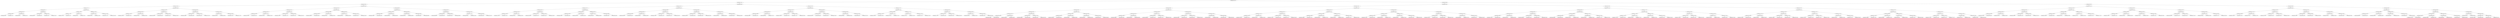 digraph G{
1778988825 [label="Node{data=[4827, 4827]}"]
1778988825 -> 1789654773
1789654773 [label="Node{data=[4311, 4311]}"]
1789654773 -> 855664785
855664785 [label="Node{data=[2798, 2798]}"]
855664785 -> 319178489
319178489 [label="Node{data=[1496, 1496]}"]
319178489 -> 806623871
806623871 [label="Node{data=[775, 775]}"]
806623871 -> 96296662
96296662 [label="Node{data=[352, 352]}"]
96296662 -> 894036496
894036496 [label="Node{data=[348, 348]}"]
894036496 -> 349787086
349787086 [label="Node{data=[346, 346]}"]
349787086 -> 76440776
76440776 [label="Node{data=[345, 345]}"]
349787086 -> 1806352737
1806352737 [label="Node{data=[347, 347]}"]
894036496 -> 298434414
298434414 [label="Node{data=[350, 350]}"]
298434414 -> 1339087290
1339087290 [label="Node{data=[349, 349]}"]
298434414 -> 940530860
940530860 [label="Node{data=[351, 351]}"]
96296662 -> 93532933
93532933 [label="Node{data=[356, 356]}"]
93532933 -> 1509805590
1509805590 [label="Node{data=[354, 354]}"]
1509805590 -> 271176090
271176090 [label="Node{data=[353, 353]}"]
1509805590 -> 1384191247
1384191247 [label="Node{data=[355, 355]}"]
93532933 -> 1310072641
1310072641 [label="Node{data=[651, 651]}"]
1310072641 -> 2032985579
2032985579 [label="Node{data=[448, 448]}"]
1310072641 -> 660037205
660037205 [label="Node{data=[764, 764]}"]
806623871 -> 2107907805
2107907805 [label="Node{data=[783, 783]}"]
2107907805 -> 62323263
62323263 [label="Node{data=[779, 779]}"]
62323263 -> 489374751
489374751 [label="Node{data=[777, 777]}"]
489374751 -> 1246233
1246233 [label="Node{data=[776, 776]}"]
489374751 -> 1570545712
1570545712 [label="Node{data=[778, 778]}"]
62323263 -> 1766842046
1766842046 [label="Node{data=[781, 781]}"]
1766842046 -> 780362804
780362804 [label="Node{data=[780, 780]}"]
1766842046 -> 908627505
908627505 [label="Node{data=[782, 782]}"]
2107907805 -> 244135396
244135396 [label="Node{data=[1140, 1140]}"]
244135396 -> 421568677
421568677 [label="Node{data=[1040, 1040]}"]
421568677 -> 741852529
741852529 [label="Node{data=[799, 799]}"]
421568677 -> 1578930112
1578930112 [label="Node{data=[1135, 1135]}"]
244135396 -> 962175986
962175986 [label="Node{data=[1440, 1440]}"]
962175986 -> 627055092
627055092 [label="Node{data=[1437, 1437]}"]
962175986 -> 929979492
929979492 [label="Node{data=[1455, 1455]}"]
319178489 -> 221685702
221685702 [label="Node{data=[2055, 2055]}"]
221685702 -> 2030355361
2030355361 [label="Node{data=[2047, 2047]}"]
2030355361 -> 1544473292
1544473292 [label="Node{data=[2043, 2043]}"]
1544473292 -> 424030293
424030293 [label="Node{data=[2041, 2041]}"]
424030293 -> 561429548
561429548 [label="Node{data=[1502, 1502]}"]
424030293 -> 2125494888
2125494888 [label="Node{data=[2042, 2042]}"]
1544473292 -> 1422034904
1422034904 [label="Node{data=[2045, 2045]}"]
1422034904 -> 2091831693
2091831693 [label="Node{data=[2044, 2044]}"]
1422034904 -> 1747813864
1747813864 [label="Node{data=[2046, 2046]}"]
2030355361 -> 364102079
364102079 [label="Node{data=[2051, 2051]}"]
364102079 -> 1427077270
1427077270 [label="Node{data=[2049, 2049]}"]
1427077270 -> 1604839683
1604839683 [label="Node{data=[2048, 2048]}"]
1427077270 -> 1528903130
1528903130 [label="Node{data=[2050, 2050]}"]
364102079 -> 1343535416
1343535416 [label="Node{data=[2053, 2053]}"]
1343535416 -> 2129764452
2129764452 [label="Node{data=[2052, 2052]}"]
1343535416 -> 520003912
520003912 [label="Node{data=[2054, 2054]}"]
221685702 -> 1277413544
1277413544 [label="Node{data=[2088, 2088]}"]
1277413544 -> 965436781
965436781 [label="Node{data=[2059, 2059]}"]
965436781 -> 1242173624
1242173624 [label="Node{data=[2057, 2057]}"]
1242173624 -> 555027536
555027536 [label="Node{data=[2056, 2056]}"]
1242173624 -> 1931605586
1931605586 [label="Node{data=[2058, 2058]}"]
965436781 -> 300107094
300107094 [label="Node{data=[2061, 2061]}"]
300107094 -> 192284674
192284674 [label="Node{data=[2060, 2060]}"]
300107094 -> 34136752
34136752 [label="Node{data=[2074, 2074]}"]
1277413544 -> 2120681413
2120681413 [label="Node{data=[2373, 2373]}"]
2120681413 -> 1965372586
1965372586 [label="Node{data=[2348, 2348]}"]
1965372586 -> 1311245332
1311245332 [label="Node{data=[2330, 2330]}"]
1965372586 -> 200303107
200303107 [label="Node{data=[2358, 2358]}"]
2120681413 -> 1307514263
1307514263 [label="Node{data=[2796, 2796]}"]
1307514263 -> 297007332
297007332 [label="Node{data=[2379, 2379]}"]
1307514263 -> 523585122
523585122 [label="Node{data=[2797, 2797]}"]
855664785 -> 392028157
392028157 [label="Node{data=[3453, 3453]}"]
392028157 -> 573252396
573252396 [label="Node{data=[2982, 2982]}"]
573252396 -> 743545685
743545685 [label="Node{data=[2974, 2974]}"]
743545685 -> 434298603
434298603 [label="Node{data=[2870, 2870]}"]
434298603 -> 1614366749
1614366749 [label="Node{data=[2800, 2800]}"]
1614366749 -> 468727157
468727157 [label="Node{data=[2799, 2799]}"]
1614366749 -> 995860077
995860077 [label="Node{data=[2837, 2837]}"]
434298603 -> 876681835
876681835 [label="Node{data=[2972, 2972]}"]
876681835 -> 512939358
512939358 [label="Node{data=[2919, 2919]}"]
876681835 -> 80941156
80941156 [label="Node{data=[2973, 2973]}"]
743545685 -> 1662799461
1662799461 [label="Node{data=[2978, 2978]}"]
1662799461 -> 1597149743
1597149743 [label="Node{data=[2976, 2976]}"]
1597149743 -> 1468175538
1468175538 [label="Node{data=[2975, 2975]}"]
1597149743 -> 1263468054
1263468054 [label="Node{data=[2977, 2977]}"]
1662799461 -> 1252060796
1252060796 [label="Node{data=[2980, 2980]}"]
1252060796 -> 21540589
21540589 [label="Node{data=[2979, 2979]}"]
1252060796 -> 1110216050
1110216050 [label="Node{data=[2981, 2981]}"]
573252396 -> 2116973935
2116973935 [label="Node{data=[3445, 3445]}"]
2116973935 -> 867219416
867219416 [label="Node{data=[2986, 2986]}"]
867219416 -> 2009815173
2009815173 [label="Node{data=[2984, 2984]}"]
2009815173 -> 1370102803
1370102803 [label="Node{data=[2983, 2983]}"]
2009815173 -> 1554157124
1554157124 [label="Node{data=[2985, 2985]}"]
867219416 -> 1788542079
1788542079 [label="Node{data=[3443, 3443]}"]
1788542079 -> 1194888921
1194888921 [label="Node{data=[3332, 3332]}"]
1788542079 -> 1190353065
1190353065 [label="Node{data=[3444, 3444]}"]
2116973935 -> 241905309
241905309 [label="Node{data=[3449, 3449]}"]
241905309 -> 867127851
867127851 [label="Node{data=[3447, 3447]}"]
867127851 -> 820137153
820137153 [label="Node{data=[3446, 3446]}"]
867127851 -> 1812495460
1812495460 [label="Node{data=[3448, 3448]}"]
241905309 -> 994093246
994093246 [label="Node{data=[3451, 3451]}"]
994093246 -> 1924635639
1924635639 [label="Node{data=[3450, 3450]}"]
994093246 -> 1351697700
1351697700 [label="Node{data=[3452, 3452]}"]
392028157 -> 2136340494
2136340494 [label="Node{data=[3989, 3989]}"]
2136340494 -> 1097771522
1097771522 [label="Node{data=[3981, 3981]}"]
1097771522 -> 256436731
256436731 [label="Node{data=[3731, 3731]}"]
256436731 -> 1428829523
1428829523 [label="Node{data=[3455, 3455]}"]
1428829523 -> 91173488
91173488 [label="Node{data=[3454, 3454]}"]
1428829523 -> 828749413
828749413 [label="Node{data=[3456, 3456]}"]
256436731 -> 2032830083
2032830083 [label="Node{data=[3979, 3979]}"]
2032830083 -> 2100208728
2100208728 [label="Node{data=[3852, 3852]}"]
2032830083 -> 28243263
28243263 [label="Node{data=[3980, 3980]}"]
1097771522 -> 493137393
493137393 [label="Node{data=[3985, 3985]}"]
493137393 -> 811023936
811023936 [label="Node{data=[3983, 3983]}"]
811023936 -> 953368694
953368694 [label="Node{data=[3982, 3982]}"]
811023936 -> 1310870878
1310870878 [label="Node{data=[3984, 3984]}"]
493137393 -> 1989245518
1989245518 [label="Node{data=[3987, 3987]}"]
1989245518 -> 2134765538
2134765538 [label="Node{data=[3986, 3986]}"]
1989245518 -> 1565507715
1565507715 [label="Node{data=[3988, 3988]}"]
2136340494 -> 31141577
31141577 [label="Node{data=[3997, 3997]}"]
31141577 -> 2087020470
2087020470 [label="Node{data=[3993, 3993]}"]
2087020470 -> 1823982887
1823982887 [label="Node{data=[3991, 3991]}"]
1823982887 -> 1331649514
1331649514 [label="Node{data=[3990, 3990]}"]
1823982887 -> 388663726
388663726 [label="Node{data=[3992, 3992]}"]
2087020470 -> 1084556330
1084556330 [label="Node{data=[3995, 3995]}"]
1084556330 -> 317292516
317292516 [label="Node{data=[3994, 3994]}"]
1084556330 -> 660403800
660403800 [label="Node{data=[3996, 3996]}"]
31141577 -> 1685613796
1685613796 [label="Node{data=[4307, 4307]}"]
1685613796 -> 202682389
202682389 [label="Node{data=[4121, 4121]}"]
202682389 -> 1432086572
1432086572 [label="Node{data=[4055, 4055]}"]
202682389 -> 360000233
360000233 [label="Node{data=[4153, 4153]}"]
1685613796 -> 852327407
852327407 [label="Node{data=[4309, 4309]}"]
852327407 -> 460382651
460382651 [label="Node{data=[4308, 4308]}"]
852327407 -> 291528817
291528817 [label="Node{data=[4310, 4310]}"]
1789654773 -> 771633878
771633878 [label="Node{data=[4664, 4664]}"]
771633878 -> 1949640325
1949640325 [label="Node{data=[4601, 4601]}"]
1949640325 -> 1750367361
1750367361 [label="Node{data=[4327, 4327]}"]
1750367361 -> 2057693714
2057693714 [label="Node{data=[4319, 4319]}"]
2057693714 -> 638652178
638652178 [label="Node{data=[4315, 4315]}"]
638652178 -> 2068649051
2068649051 [label="Node{data=[4313, 4313]}"]
2068649051 -> 817287111
817287111 [label="Node{data=[4312, 4312]}"]
2068649051 -> 1695962809
1695962809 [label="Node{data=[4314, 4314]}"]
638652178 -> 1263647894
1263647894 [label="Node{data=[4317, 4317]}"]
1263647894 -> 1479378539
1479378539 [label="Node{data=[4316, 4316]}"]
1263647894 -> 1591980638
1591980638 [label="Node{data=[4318, 4318]}"]
2057693714 -> 152536229
152536229 [label="Node{data=[4323, 4323]}"]
152536229 -> 1340357661
1340357661 [label="Node{data=[4321, 4321]}"]
1340357661 -> 2077160788
2077160788 [label="Node{data=[4320, 4320]}"]
1340357661 -> 956090673
956090673 [label="Node{data=[4322, 4322]}"]
152536229 -> 226185255
226185255 [label="Node{data=[4325, 4325]}"]
226185255 -> 1662095681
1662095681 [label="Node{data=[4324, 4324]}"]
226185255 -> 1870248994
1870248994 [label="Node{data=[4326, 4326]}"]
1750367361 -> 823285181
823285181 [label="Node{data=[4335, 4335]}"]
823285181 -> 1723843024
1723843024 [label="Node{data=[4331, 4331]}"]
1723843024 -> 155963359
155963359 [label="Node{data=[4329, 4329]}"]
155963359 -> 737278584
737278584 [label="Node{data=[4328, 4328]}"]
155963359 -> 149814534
149814534 [label="Node{data=[4330, 4330]}"]
1723843024 -> 281287818
281287818 [label="Node{data=[4333, 4333]}"]
281287818 -> 1202068602
1202068602 [label="Node{data=[4332, 4332]}"]
281287818 -> 1663044812
1663044812 [label="Node{data=[4334, 4334]}"]
823285181 -> 79878243
79878243 [label="Node{data=[4597, 4597]}"]
79878243 -> 886223933
886223933 [label="Node{data=[4572, 4572]}"]
886223933 -> 1138768657
1138768657 [label="Node{data=[4336, 4336]}"]
886223933 -> 541399501
541399501 [label="Node{data=[4596, 4596]}"]
79878243 -> 844549222
844549222 [label="Node{data=[4599, 4599]}"]
844549222 -> 327480653
327480653 [label="Node{data=[4598, 4598]}"]
844549222 -> 1375632543
1375632543 [label="Node{data=[4600, 4600]}"]
1949640325 -> 1509788700
1509788700 [label="Node{data=[4645, 4645]}"]
1509788700 -> 1573674681
1573674681 [label="Node{data=[4609, 4609]}"]
1573674681 -> 1775695568
1775695568 [label="Node{data=[4605, 4605]}"]
1775695568 -> 1265530353
1265530353 [label="Node{data=[4603, 4603]}"]
1265530353 -> 2126941676
2126941676 [label="Node{data=[4602, 4602]}"]
1265530353 -> 1094724891
1094724891 [label="Node{data=[4604, 4604]}"]
1775695568 -> 528360341
528360341 [label="Node{data=[4607, 4607]}"]
528360341 -> 663161974
663161974 [label="Node{data=[4606, 4606]}"]
528360341 -> 1835293831
1835293831 [label="Node{data=[4608, 4608]}"]
1573674681 -> 764189893
764189893 [label="Node{data=[4613, 4613]}"]
764189893 -> 1132490858
1132490858 [label="Node{data=[4611, 4611]}"]
1132490858 -> 1559961808
1559961808 [label="Node{data=[4610, 4610]}"]
1132490858 -> 330620844
330620844 [label="Node{data=[4612, 4612]}"]
764189893 -> 1519846315
1519846315 [label="Node{data=[4643, 4643]}"]
1519846315 -> 450112435
450112435 [label="Node{data=[4614, 4614]}"]
1519846315 -> 523007385
523007385 [label="Node{data=[4644, 4644]}"]
1509788700 -> 718307439
718307439 [label="Node{data=[4653, 4653]}"]
718307439 -> 1220035781
1220035781 [label="Node{data=[4649, 4649]}"]
1220035781 -> 1938454482
1938454482 [label="Node{data=[4647, 4647]}"]
1938454482 -> 259413127
259413127 [label="Node{data=[4646, 4646]}"]
1938454482 -> 562786046
562786046 [label="Node{data=[4648, 4648]}"]
1220035781 -> 731875430
731875430 [label="Node{data=[4651, 4651]}"]
731875430 -> 185294368
185294368 [label="Node{data=[4650, 4650]}"]
731875430 -> 920973738
920973738 [label="Node{data=[4652, 4652]}"]
718307439 -> 1289913622
1289913622 [label="Node{data=[4657, 4657]}"]
1289913622 -> 468314196
468314196 [label="Node{data=[4655, 4655]}"]
468314196 -> 1254252375
1254252375 [label="Node{data=[4654, 4654]}"]
468314196 -> 1530568196
1530568196 [label="Node{data=[4656, 4656]}"]
1289913622 -> 61372992
61372992 [label="Node{data=[4659, 4659]}"]
61372992 -> 1473743145
1473743145 [label="Node{data=[4658, 4658]}"]
61372992 -> 263674979
263674979 [label="Node{data=[4663, 4663]}"]
771633878 -> 7481647
7481647 [label="Node{data=[4705, 4705]}"]
7481647 -> 1086859547
1086859547 [label="Node{data=[4680, 4680]}"]
1086859547 -> 733834986
733834986 [label="Node{data=[4672, 4672]}"]
733834986 -> 509377466
509377466 [label="Node{data=[4668, 4668]}"]
509377466 -> 267780623
267780623 [label="Node{data=[4666, 4666]}"]
267780623 -> 251097627
251097627 [label="Node{data=[4665, 4665]}"]
267780623 -> 1325242129
1325242129 [label="Node{data=[4667, 4667]}"]
509377466 -> 855749855
855749855 [label="Node{data=[4670, 4670]}"]
855749855 -> 207105738
207105738 [label="Node{data=[4669, 4669]}"]
855749855 -> 957018864
957018864 [label="Node{data=[4671, 4671]}"]
733834986 -> 468565983
468565983 [label="Node{data=[4676, 4676]}"]
468565983 -> 628381489
628381489 [label="Node{data=[4674, 4674]}"]
628381489 -> 1746338603
1746338603 [label="Node{data=[4673, 4673]}"]
628381489 -> 107274667
107274667 [label="Node{data=[4675, 4675]}"]
468565983 -> 1879156223
1879156223 [label="Node{data=[4678, 4678]}"]
1879156223 -> 2001447185
2001447185 [label="Node{data=[4677, 4677]}"]
1879156223 -> 664138376
664138376 [label="Node{data=[4679, 4679]}"]
1086859547 -> 106772072
106772072 [label="Node{data=[4688, 4688]}"]
106772072 -> 2072921345
2072921345 [label="Node{data=[4684, 4684]}"]
2072921345 -> 1369929792
1369929792 [label="Node{data=[4682, 4682]}"]
1369929792 -> 1504629070
1504629070 [label="Node{data=[4681, 4681]}"]
1369929792 -> 917459557
917459557 [label="Node{data=[4683, 4683]}"]
2072921345 -> 1065402364
1065402364 [label="Node{data=[4686, 4686]}"]
1065402364 -> 1427092788
1427092788 [label="Node{data=[4685, 4685]}"]
1065402364 -> 2055486074
2055486074 [label="Node{data=[4687, 4687]}"]
106772072 -> 921985845
921985845 [label="Node{data=[4692, 4692]}"]
921985845 -> 204559688
204559688 [label="Node{data=[4690, 4690]}"]
204559688 -> 616556527
616556527 [label="Node{data=[4689, 4689]}"]
204559688 -> 2134073064
2134073064 [label="Node{data=[4691, 4691]}"]
921985845 -> 1791715312
1791715312 [label="Node{data=[4703, 4703]}"]
1791715312 -> 1826026740
1826026740 [label="Node{data=[4693, 4693]}"]
1791715312 -> 932046366
932046366 [label="Node{data=[4704, 4704]}"]
7481647 -> 1378626073
1378626073 [label="Node{data=[4721, 4721]}"]
1378626073 -> 1667834699
1667834699 [label="Node{data=[4713, 4713]}"]
1667834699 -> 952306310
952306310 [label="Node{data=[4709, 4709]}"]
952306310 -> 1621538454
1621538454 [label="Node{data=[4707, 4707]}"]
1621538454 -> 1399399545
1399399545 [label="Node{data=[4706, 4706]}"]
1621538454 -> 2033202724
2033202724 [label="Node{data=[4708, 4708]}"]
952306310 -> 1493664958
1493664958 [label="Node{data=[4711, 4711]}"]
1493664958 -> 205560590
205560590 [label="Node{data=[4710, 4710]}"]
1493664958 -> 378551315
378551315 [label="Node{data=[4712, 4712]}"]
1667834699 -> 1852422643
1852422643 [label="Node{data=[4717, 4717]}"]
1852422643 -> 187626228
187626228 [label="Node{data=[4715, 4715]}"]
187626228 -> 62820468
62820468 [label="Node{data=[4714, 4714]}"]
187626228 -> 349787316
349787316 [label="Node{data=[4716, 4716]}"]
1852422643 -> 937214461
937214461 [label="Node{data=[4719, 4719]}"]
937214461 -> 1268329632
1268329632 [label="Node{data=[4718, 4718]}"]
937214461 -> 1020475543
1020475543 [label="Node{data=[4720, 4720]}"]
1378626073 -> 1660004173
1660004173 [label="Node{data=[4819, 4819]}"]
1660004173 -> 871580103
871580103 [label="Node{data=[4778, 4778]}"]
871580103 -> 822974261
822974261 [label="Node{data=[4723, 4723]}"]
822974261 -> 339674627
339674627 [label="Node{data=[4722, 4722]}"]
822974261 -> 2073755654
2073755654 [label="Node{data=[4756, 4756]}"]
871580103 -> 1389333451
1389333451 [label="Node{data=[4817, 4817]}"]
1389333451 -> 254155416
254155416 [label="Node{data=[4790, 4790]}"]
1389333451 -> 1673861729
1673861729 [label="Node{data=[4818, 4818]}"]
1660004173 -> 1090370863
1090370863 [label="Node{data=[4823, 4823]}"]
1090370863 -> 1858266920
1858266920 [label="Node{data=[4821, 4821]}"]
1858266920 -> 1368375986
1368375986 [label="Node{data=[4820, 4820]}"]
1858266920 -> 450026736
450026736 [label="Node{data=[4822, 4822]}"]
1090370863 -> 938155584
938155584 [label="Node{data=[4825, 4825]}"]
938155584 -> 1315525682
1315525682 [label="Node{data=[4824, 4824]}"]
938155584 -> 1633453343
1633453343 [label="Node{data=[4826, 4826]}"]
1778988825 -> 1835393176
1835393176 [label="Node{data=[7886, 7886]}"]
1835393176 -> 43248234
43248234 [label="Node{data=[5916, 5916]}"]
43248234 -> 115341006
115341006 [label="Node{data=[4991, 4991]}"]
115341006 -> 53411703
53411703 [label="Node{data=[4859, 4859]}"]
53411703 -> 1091415722
1091415722 [label="Node{data=[4843, 4843]}"]
1091415722 -> 1557187675
1557187675 [label="Node{data=[4835, 4835]}"]
1557187675 -> 624965769
624965769 [label="Node{data=[4831, 4831]}"]
624965769 -> 1365356049
1365356049 [label="Node{data=[4829, 4829]}"]
1365356049 -> 2109026921
2109026921 [label="Node{data=[4828, 4828]}"]
1365356049 -> 660446096
660446096 [label="Node{data=[4830, 4830]}"]
624965769 -> 66939778
66939778 [label="Node{data=[4833, 4833]}"]
66939778 -> 1597005002
1597005002 [label="Node{data=[4832, 4832]}"]
66939778 -> 197270335
197270335 [label="Node{data=[4834, 4834]}"]
1557187675 -> 1082687692
1082687692 [label="Node{data=[4839, 4839]}"]
1082687692 -> 683754020
683754020 [label="Node{data=[4837, 4837]}"]
683754020 -> 1967824378
1967824378 [label="Node{data=[4836, 4836]}"]
683754020 -> 1850370959
1850370959 [label="Node{data=[4838, 4838]}"]
1082687692 -> 1782581354
1782581354 [label="Node{data=[4841, 4841]}"]
1782581354 -> 1219667812
1219667812 [label="Node{data=[4840, 4840]}"]
1782581354 -> 1765168837
1765168837 [label="Node{data=[4842, 4842]}"]
1091415722 -> 1411206783
1411206783 [label="Node{data=[4851, 4851]}"]
1411206783 -> 1056182222
1056182222 [label="Node{data=[4847, 4847]}"]
1056182222 -> 1663043315
1663043315 [label="Node{data=[4845, 4845]}"]
1663043315 -> 956036140
956036140 [label="Node{data=[4844, 4844]}"]
1663043315 -> 111881210
111881210 [label="Node{data=[4846, 4846]}"]
1056182222 -> 415227550
415227550 [label="Node{data=[4849, 4849]}"]
415227550 -> 2076919012
2076919012 [label="Node{data=[4848, 4848]}"]
415227550 -> 477533477
477533477 [label="Node{data=[4850, 4850]}"]
1411206783 -> 1138596266
1138596266 [label="Node{data=[4855, 4855]}"]
1138596266 -> 636548193
636548193 [label="Node{data=[4853, 4853]}"]
636548193 -> 79525983
79525983 [label="Node{data=[4852, 4852]}"]
636548193 -> 751438416
751438416 [label="Node{data=[4854, 4854]}"]
1138596266 -> 58054314
58054314 [label="Node{data=[4857, 4857]}"]
58054314 -> 562325849
562325849 [label="Node{data=[4856, 4856]}"]
58054314 -> 1318359734
1318359734 [label="Node{data=[4858, 4858]}"]
53411703 -> 846236094
846236094 [label="Node{data=[4925, 4925]}"]
846236094 -> 530434524
530434524 [label="Node{data=[4867, 4867]}"]
530434524 -> 491890135
491890135 [label="Node{data=[4863, 4863]}"]
491890135 -> 2008712681
2008712681 [label="Node{data=[4861, 4861]}"]
2008712681 -> 1093787609
1093787609 [label="Node{data=[4860, 4860]}"]
2008712681 -> 806563082
806563082 [label="Node{data=[4862, 4862]}"]
491890135 -> 553408962
553408962 [label="Node{data=[4865, 4865]}"]
553408962 -> 55182841
55182841 [label="Node{data=[4864, 4864]}"]
553408962 -> 1279974750
1279974750 [label="Node{data=[4866, 4866]}"]
530434524 -> 1696121504
1696121504 [label="Node{data=[4871, 4871]}"]
1696121504 -> 669558152
669558152 [label="Node{data=[4869, 4869]}"]
669558152 -> 1960708417
1960708417 [label="Node{data=[4868, 4868]}"]
669558152 -> 1860471465
1860471465 [label="Node{data=[4870, 4870]}"]
1696121504 -> 1305106455
1305106455 [label="Node{data=[4873, 4873]}"]
1305106455 -> 795631811
795631811 [label="Node{data=[4872, 4872]}"]
1305106455 -> 729604206
729604206 [label="Node{data=[4924, 4924]}"]
846236094 -> 1627887210
1627887210 [label="Node{data=[4983, 4983]}"]
1627887210 -> 2123522237
2123522237 [label="Node{data=[4979, 4979]}"]
2123522237 -> 842300884
842300884 [label="Node{data=[4941, 4941]}"]
842300884 -> 2122810476
2122810476 [label="Node{data=[4926, 4926]}"]
842300884 -> 602863888
602863888 [label="Node{data=[4978, 4978]}"]
2123522237 -> 1318384216
1318384216 [label="Node{data=[4981, 4981]}"]
1318384216 -> 1600126083
1600126083 [label="Node{data=[4980, 4980]}"]
1318384216 -> 498710496
498710496 [label="Node{data=[4982, 4982]}"]
1627887210 -> 1229712190
1229712190 [label="Node{data=[4987, 4987]}"]
1229712190 -> 547669629
547669629 [label="Node{data=[4985, 4985]}"]
547669629 -> 12557582
12557582 [label="Node{data=[4984, 4984]}"]
547669629 -> 1349073998
1349073998 [label="Node{data=[4986, 4986]}"]
1229712190 -> 1189953382
1189953382 [label="Node{data=[4989, 4989]}"]
1189953382 -> 1081908968
1081908968 [label="Node{data=[4988, 4988]}"]
1189953382 -> 1012349956
1012349956 [label="Node{data=[4990, 4990]}"]
115341006 -> 633728140
633728140 [label="Node{data=[5150, 5150]}"]
633728140 -> 175956317
175956317 [label="Node{data=[5134, 5134]}"]
175956317 -> 785626404
785626404 [label="Node{data=[5126, 5126]}"]
785626404 -> 727784422
727784422 [label="Node{data=[5122, 5122]}"]
727784422 -> 558510986
558510986 [label="Node{data=[5120, 5120]}"]
558510986 -> 1288788215
1288788215 [label="Node{data=[5119, 5119]}"]
558510986 -> 2132328156
2132328156 [label="Node{data=[5121, 5121]}"]
727784422 -> 1552233714
1552233714 [label="Node{data=[5124, 5124]}"]
1552233714 -> 748919435
748919435 [label="Node{data=[5123, 5123]}"]
1552233714 -> 1785948424
1785948424 [label="Node{data=[5125, 5125]}"]
785626404 -> 1353172164
1353172164 [label="Node{data=[5130, 5130]}"]
1353172164 -> 628119686
628119686 [label="Node{data=[5128, 5128]}"]
628119686 -> 355985761
355985761 [label="Node{data=[5127, 5127]}"]
628119686 -> 1685977574
1685977574 [label="Node{data=[5129, 5129]}"]
1353172164 -> 168988745
168988745 [label="Node{data=[5132, 5132]}"]
168988745 -> 755064293
755064293 [label="Node{data=[5131, 5131]}"]
168988745 -> 131581381
131581381 [label="Node{data=[5133, 5133]}"]
175956317 -> 216968720
216968720 [label="Node{data=[5142, 5142]}"]
216968720 -> 308340508
308340508 [label="Node{data=[5138, 5138]}"]
308340508 -> 900300480
900300480 [label="Node{data=[5136, 5136]}"]
900300480 -> 208235613
208235613 [label="Node{data=[5135, 5135]}"]
900300480 -> 1972297198
1972297198 [label="Node{data=[5137, 5137]}"]
308340508 -> 1623428164
1623428164 [label="Node{data=[5140, 5140]}"]
1623428164 -> 518169058
518169058 [label="Node{data=[5139, 5139]}"]
1623428164 -> 1504587239
1504587239 [label="Node{data=[5141, 5141]}"]
216968720 -> 1523378833
1523378833 [label="Node{data=[5146, 5146]}"]
1523378833 -> 638708768
638708768 [label="Node{data=[5144, 5144]}"]
638708768 -> 771208369
771208369 [label="Node{data=[5143, 5143]}"]
638708768 -> 85878269
85878269 [label="Node{data=[5145, 5145]}"]
1523378833 -> 951820205
951820205 [label="Node{data=[5148, 5148]}"]
951820205 -> 291636342
291636342 [label="Node{data=[5147, 5147]}"]
951820205 -> 27293911
27293911 [label="Node{data=[5149, 5149]}"]
633728140 -> 2003289235
2003289235 [label="Node{data=[5166, 5166]}"]
2003289235 -> 331705125
331705125 [label="Node{data=[5158, 5158]}"]
331705125 -> 302357663
302357663 [label="Node{data=[5154, 5154]}"]
302357663 -> 274802888
274802888 [label="Node{data=[5152, 5152]}"]
274802888 -> 1508582667
1508582667 [label="Node{data=[5151, 5151]}"]
274802888 -> 1632629072
1632629072 [label="Node{data=[5153, 5153]}"]
302357663 -> 1594914946
1594914946 [label="Node{data=[5156, 5156]}"]
1594914946 -> 1185819840
1185819840 [label="Node{data=[5155, 5155]}"]
1594914946 -> 1181588067
1181588067 [label="Node{data=[5157, 5157]}"]
331705125 -> 1488332431
1488332431 [label="Node{data=[5162, 5162]}"]
1488332431 -> 71209331
71209331 [label="Node{data=[5160, 5160]}"]
71209331 -> 868316440
868316440 [label="Node{data=[5159, 5159]}"]
71209331 -> 425021313
425021313 [label="Node{data=[5161, 5161]}"]
1488332431 -> 1883148410
1883148410 [label="Node{data=[5164, 5164]}"]
1883148410 -> 8073735
8073735 [label="Node{data=[5163, 5163]}"]
1883148410 -> 942337701
942337701 [label="Node{data=[5165, 5165]}"]
2003289235 -> 196118374
196118374 [label="Node{data=[5908, 5908]}"]
196118374 -> 252275498
252275498 [label="Node{data=[5887, 5887]}"]
252275498 -> 1446747078
1446747078 [label="Node{data=[5285, 5285]}"]
1446747078 -> 957024354
957024354 [label="Node{data=[5167, 5167]}"]
1446747078 -> 915354514
915354514 [label="Node{data=[5476, 5476]}"]
252275498 -> 1914396242
1914396242 [label="Node{data=[5906, 5906]}"]
1914396242 -> 2020871804
2020871804 [label="Node{data=[5905, 5905]}"]
1914396242 -> 425545992
425545992 [label="Node{data=[5907, 5907]}"]
196118374 -> 1442963986
1442963986 [label="Node{data=[5912, 5912]}"]
1442963986 -> 2126565198
2126565198 [label="Node{data=[5910, 5910]}"]
2126565198 -> 639576324
639576324 [label="Node{data=[5909, 5909]}"]
2126565198 -> 1429862878
1429862878 [label="Node{data=[5911, 5911]}"]
1442963986 -> 208769049
208769049 [label="Node{data=[5914, 5914]}"]
208769049 -> 1957925990
1957925990 [label="Node{data=[5913, 5913]}"]
208769049 -> 733725949
733725949 [label="Node{data=[5915, 5915]}"]
43248234 -> 836124509
836124509 [label="Node{data=[7493, 7493]}"]
836124509 -> 833060902
833060902 [label="Node{data=[7420, 7420]}"]
833060902 -> 1499411152
1499411152 [label="Node{data=[5932, 5932]}"]
1499411152 -> 741775658
741775658 [label="Node{data=[5924, 5924]}"]
741775658 -> 739927846
739927846 [label="Node{data=[5920, 5920]}"]
739927846 -> 565277747
565277747 [label="Node{data=[5918, 5918]}"]
565277747 -> 22547303
22547303 [label="Node{data=[5917, 5917]}"]
565277747 -> 423574959
423574959 [label="Node{data=[5919, 5919]}"]
739927846 -> 1726175993
1726175993 [label="Node{data=[5922, 5922]}"]
1726175993 -> 1280944890
1280944890 [label="Node{data=[5921, 5921]}"]
1726175993 -> 228295461
228295461 [label="Node{data=[5923, 5923]}"]
741775658 -> 1831409020
1831409020 [label="Node{data=[5928, 5928]}"]
1831409020 -> 291618482
291618482 [label="Node{data=[5926, 5926]}"]
291618482 -> 275695646
275695646 [label="Node{data=[5925, 5925]}"]
291618482 -> 1094575005
1094575005 [label="Node{data=[5927, 5927]}"]
1831409020 -> 1687850035
1687850035 [label="Node{data=[5930, 5930]}"]
1687850035 -> 2014456380
2014456380 [label="Node{data=[5929, 5929]}"]
1687850035 -> 509223704
509223704 [label="Node{data=[5931, 5931]}"]
1499411152 -> 810883653
810883653 [label="Node{data=[6354, 6354]}"]
810883653 -> 10412904
10412904 [label="Node{data=[5936, 5936]}"]
10412904 -> 1773435533
1773435533 [label="Node{data=[5934, 5934]}"]
1773435533 -> 649709120
649709120 [label="Node{data=[5933, 5933]}"]
1773435533 -> 1042704352
1042704352 [label="Node{data=[5935, 5935]}"]
10412904 -> 1238652655
1238652655 [label="Node{data=[6142, 6142]}"]
1238652655 -> 66993482
66993482 [label="Node{data=[6118, 6118]}"]
1238652655 -> 1797087411
1797087411 [label="Node{data=[6302, 6302]}"]
810883653 -> 1720255319
1720255319 [label="Node{data=[7391, 7391]}"]
1720255319 -> 226574919
226574919 [label="Node{data=[6384, 6384]}"]
226574919 -> 2145860304
2145860304 [label="Node{data=[6379, 6379]}"]
226574919 -> 2147472743
2147472743 [label="Node{data=[6421, 6421]}"]
1720255319 -> 1363341940
1363341940 [label="Node{data=[7418, 7418]}"]
1363341940 -> 1456869729
1456869729 [label="Node{data=[7417, 7417]}"]
1363341940 -> 279023825
279023825 [label="Node{data=[7419, 7419]}"]
833060902 -> 292825935
292825935 [label="Node{data=[7477, 7477]}"]
292825935 -> 1474542151
1474542151 [label="Node{data=[7428, 7428]}"]
1474542151 -> 827909315
827909315 [label="Node{data=[7424, 7424]}"]
827909315 -> 761519393
761519393 [label="Node{data=[7422, 7422]}"]
761519393 -> 494773649
494773649 [label="Node{data=[7421, 7421]}"]
761519393 -> 1468405243
1468405243 [label="Node{data=[7423, 7423]}"]
827909315 -> 554601780
554601780 [label="Node{data=[7426, 7426]}"]
554601780 -> 314037985
314037985 [label="Node{data=[7425, 7425]}"]
554601780 -> 1645651979
1645651979 [label="Node{data=[7427, 7427]}"]
1474542151 -> 98062463
98062463 [label="Node{data=[7432, 7432]}"]
98062463 -> 1357519581
1357519581 [label="Node{data=[7430, 7430]}"]
1357519581 -> 2085015295
2085015295 [label="Node{data=[7429, 7429]}"]
1357519581 -> 726103948
726103948 [label="Node{data=[7431, 7431]}"]
98062463 -> 1826328883
1826328883 [label="Node{data=[7434, 7434]}"]
1826328883 -> 1827099271
1827099271 [label="Node{data=[7433, 7433]}"]
1826328883 -> 639391954
639391954 [label="Node{data=[7435, 7435]}"]
292825935 -> 913809546
913809546 [label="Node{data=[7485, 7485]}"]
913809546 -> 110493054
110493054 [label="Node{data=[7481, 7481]}"]
110493054 -> 1353774145
1353774145 [label="Node{data=[7479, 7479]}"]
1353774145 -> 338623565
338623565 [label="Node{data=[7478, 7478]}"]
1353774145 -> 534146482
534146482 [label="Node{data=[7480, 7480]}"]
110493054 -> 914431291
914431291 [label="Node{data=[7483, 7483]}"]
914431291 -> 1640297814
1640297814 [label="Node{data=[7482, 7482]}"]
914431291 -> 48996791
48996791 [label="Node{data=[7484, 7484]}"]
913809546 -> 788330405
788330405 [label="Node{data=[7489, 7489]}"]
788330405 -> 279601028
279601028 [label="Node{data=[7487, 7487]}"]
279601028 -> 1451390594
1451390594 [label="Node{data=[7486, 7486]}"]
279601028 -> 163283964
163283964 [label="Node{data=[7488, 7488]}"]
788330405 -> 1077087409
1077087409 [label="Node{data=[7491, 7491]}"]
1077087409 -> 36121932
36121932 [label="Node{data=[7490, 7490]}"]
1077087409 -> 1196719596
1196719596 [label="Node{data=[7492, 7492]}"]
836124509 -> 312849049
312849049 [label="Node{data=[7622, 7622]}"]
312849049 -> 1244357368
1244357368 [label="Node{data=[7509, 7509]}"]
1244357368 -> 1901951932
1901951932 [label="Node{data=[7501, 7501]}"]
1901951932 -> 352502630
352502630 [label="Node{data=[7497, 7497]}"]
352502630 -> 705464869
705464869 [label="Node{data=[7495, 7495]}"]
705464869 -> 1000411454
1000411454 [label="Node{data=[7494, 7494]}"]
705464869 -> 557522285
557522285 [label="Node{data=[7496, 7496]}"]
352502630 -> 572646367
572646367 [label="Node{data=[7499, 7499]}"]
572646367 -> 1815218204
1815218204 [label="Node{data=[7498, 7498]}"]
572646367 -> 1604967493
1604967493 [label="Node{data=[7500, 7500]}"]
1901951932 -> 637563560
637563560 [label="Node{data=[7505, 7505]}"]
637563560 -> 194138796
194138796 [label="Node{data=[7503, 7503]}"]
194138796 -> 2006767914
2006767914 [label="Node{data=[7502, 7502]}"]
194138796 -> 1724282984
1724282984 [label="Node{data=[7504, 7504]}"]
637563560 -> 1131856682
1131856682 [label="Node{data=[7507, 7507]}"]
1131856682 -> 1516826330
1516826330 [label="Node{data=[7506, 7506]}"]
1131856682 -> 1261185332
1261185332 [label="Node{data=[7508, 7508]}"]
1244357368 -> 519834881
519834881 [label="Node{data=[7517, 7517]}"]
519834881 -> 1810297447
1810297447 [label="Node{data=[7513, 7513]}"]
1810297447 -> 1986387967
1986387967 [label="Node{data=[7511, 7511]}"]
1986387967 -> 1554656654
1554656654 [label="Node{data=[7510, 7510]}"]
1986387967 -> 583055135
583055135 [label="Node{data=[7512, 7512]}"]
1810297447 -> 2129206506
2129206506 [label="Node{data=[7515, 7515]}"]
2129206506 -> 648789743
648789743 [label="Node{data=[7514, 7514]}"]
2129206506 -> 727720425
727720425 [label="Node{data=[7516, 7516]}"]
519834881 -> 213849045
213849045 [label="Node{data=[7521, 7521]}"]
213849045 -> 973553892
973553892 [label="Node{data=[7519, 7519]}"]
973553892 -> 1092672909
1092672909 [label="Node{data=[7518, 7518]}"]
973553892 -> 1801835305
1801835305 [label="Node{data=[7520, 7520]}"]
213849045 -> 523256875
523256875 [label="Node{data=[7523, 7523]}"]
523256875 -> 523249481
523249481 [label="Node{data=[7522, 7522]}"]
523256875 -> 1488674199
1488674199 [label="Node{data=[7554, 7554]}"]
312849049 -> 486682930
486682930 [label="Node{data=[7870, 7870]}"]
486682930 -> 9322405
9322405 [label="Node{data=[7862, 7862]}"]
9322405 -> 505039506
505039506 [label="Node{data=[7858, 7858]}"]
505039506 -> 483392291
483392291 [label="Node{data=[7733, 7733]}"]
483392291 -> 273203753
273203753 [label="Node{data=[7648, 7648]}"]
483392291 -> 1640674450
1640674450 [label="Node{data=[7857, 7857]}"]
505039506 -> 759704803
759704803 [label="Node{data=[7860, 7860]}"]
759704803 -> 1321061514
1321061514 [label="Node{data=[7859, 7859]}"]
759704803 -> 405935870
405935870 [label="Node{data=[7861, 7861]}"]
9322405 -> 745033550
745033550 [label="Node{data=[7866, 7866]}"]
745033550 -> 1084965140
1084965140 [label="Node{data=[7864, 7864]}"]
1084965140 -> 1624378391
1624378391 [label="Node{data=[7863, 7863]}"]
1084965140 -> 1751085845
1751085845 [label="Node{data=[7865, 7865]}"]
745033550 -> 111362927
111362927 [label="Node{data=[7868, 7868]}"]
111362927 -> 471466318
471466318 [label="Node{data=[7867, 7867]}"]
111362927 -> 1826096238
1826096238 [label="Node{data=[7869, 7869]}"]
486682930 -> 2131498299
2131498299 [label="Node{data=[7878, 7878]}"]
2131498299 -> 1671993742
1671993742 [label="Node{data=[7874, 7874]}"]
1671993742 -> 796193988
796193988 [label="Node{data=[7872, 7872]}"]
796193988 -> 52653616
52653616 [label="Node{data=[7871, 7871]}"]
796193988 -> 479790754
479790754 [label="Node{data=[7873, 7873]}"]
1671993742 -> 1004177494
1004177494 [label="Node{data=[7876, 7876]}"]
1004177494 -> 855673149
855673149 [label="Node{data=[7875, 7875]}"]
1004177494 -> 726283139
726283139 [label="Node{data=[7877, 7877]}"]
2131498299 -> 2134019166
2134019166 [label="Node{data=[7882, 7882]}"]
2134019166 -> 272970710
272970710 [label="Node{data=[7880, 7880]}"]
272970710 -> 658184578
658184578 [label="Node{data=[7879, 7879]}"]
272970710 -> 1570234573
1570234573 [label="Node{data=[7881, 7881]}"]
2134019166 -> 917292893
917292893 [label="Node{data=[7884, 7884]}"]
917292893 -> 256809437
256809437 [label="Node{data=[7883, 7883]}"]
917292893 -> 1883662015
1883662015 [label="Node{data=[7885, 7885]}"]
1835393176 -> 305488370
305488370 [label="Node{data=[7950, 7950]}"]
305488370 -> 1123277510
1123277510 [label="Node{data=[7918, 7918]}"]
1123277510 -> 956834612
956834612 [label="Node{data=[7902, 7902]}"]
956834612 -> 2058930484
2058930484 [label="Node{data=[7894, 7894]}"]
2058930484 -> 1127947616
1127947616 [label="Node{data=[7890, 7890]}"]
1127947616 -> 532863531
532863531 [label="Node{data=[7888, 7888]}"]
532863531 -> 1739283300
1739283300 [label="Node{data=[7887, 7887]}"]
532863531 -> 1533468620
1533468620 [label="Node{data=[7889, 7889]}"]
1127947616 -> 1076693469
1076693469 [label="Node{data=[7892, 7892]}"]
1076693469 -> 1236766833
1236766833 [label="Node{data=[7891, 7891]}"]
1076693469 -> 1954185816
1954185816 [label="Node{data=[7893, 7893]}"]
2058930484 -> 420457380
420457380 [label="Node{data=[7898, 7898]}"]
420457380 -> 826555065
826555065 [label="Node{data=[7896, 7896]}"]
826555065 -> 1141178616
1141178616 [label="Node{data=[7895, 7895]}"]
826555065 -> 1691169378
1691169378 [label="Node{data=[7897, 7897]}"]
420457380 -> 8120276
8120276 [label="Node{data=[7900, 7900]}"]
8120276 -> 276468880
276468880 [label="Node{data=[7899, 7899]}"]
8120276 -> 2090095783
2090095783 [label="Node{data=[7901, 7901]}"]
956834612 -> 1908881269
1908881269 [label="Node{data=[7910, 7910]}"]
1908881269 -> 786246622
786246622 [label="Node{data=[7906, 7906]}"]
786246622 -> 1791489153
1791489153 [label="Node{data=[7904, 7904]}"]
1791489153 -> 883467282
883467282 [label="Node{data=[7903, 7903]}"]
1791489153 -> 2082226541
2082226541 [label="Node{data=[7905, 7905]}"]
786246622 -> 1004013291
1004013291 [label="Node{data=[7908, 7908]}"]
1004013291 -> 1861127917
1861127917 [label="Node{data=[7907, 7907]}"]
1004013291 -> 521613078
521613078 [label="Node{data=[7909, 7909]}"]
1908881269 -> 18743984
18743984 [label="Node{data=[7914, 7914]}"]
18743984 -> 2055906086
2055906086 [label="Node{data=[7912, 7912]}"]
2055906086 -> 1619641212
1619641212 [label="Node{data=[7911, 7911]}"]
2055906086 -> 1187004388
1187004388 [label="Node{data=[7913, 7913]}"]
18743984 -> 934985230
934985230 [label="Node{data=[7916, 7916]}"]
934985230 -> 411482188
411482188 [label="Node{data=[7915, 7915]}"]
934985230 -> 909777411
909777411 [label="Node{data=[7917, 7917]}"]
1123277510 -> 1900162111
1900162111 [label="Node{data=[7934, 7934]}"]
1900162111 -> 334149335
334149335 [label="Node{data=[7926, 7926]}"]
334149335 -> 1040394302
1040394302 [label="Node{data=[7922, 7922]}"]
1040394302 -> 1485821951
1485821951 [label="Node{data=[7920, 7920]}"]
1485821951 -> 944519941
944519941 [label="Node{data=[7919, 7919]}"]
1485821951 -> 2119593685
2119593685 [label="Node{data=[7921, 7921]}"]
1040394302 -> 1504967673
1504967673 [label="Node{data=[7924, 7924]}"]
1504967673 -> 2133196575
2133196575 [label="Node{data=[7923, 7923]}"]
1504967673 -> 652769261
652769261 [label="Node{data=[7925, 7925]}"]
334149335 -> 1795527971
1795527971 [label="Node{data=[7930, 7930]}"]
1795527971 -> 758110089
758110089 [label="Node{data=[7928, 7928]}"]
758110089 -> 2107775028
2107775028 [label="Node{data=[7927, 7927]}"]
758110089 -> 412110706
412110706 [label="Node{data=[7929, 7929]}"]
1795527971 -> 1610317262
1610317262 [label="Node{data=[7932, 7932]}"]
1610317262 -> 213613095
213613095 [label="Node{data=[7931, 7931]}"]
1610317262 -> 1630908476
1630908476 [label="Node{data=[7933, 7933]}"]
1900162111 -> 2076477623
2076477623 [label="Node{data=[7942, 7942]}"]
2076477623 -> 2136317708
2136317708 [label="Node{data=[7938, 7938]}"]
2136317708 -> 677947523
677947523 [label="Node{data=[7936, 7936]}"]
677947523 -> 1678793186
1678793186 [label="Node{data=[7935, 7935]}"]
677947523 -> 1003414759
1003414759 [label="Node{data=[7937, 7937]}"]
2136317708 -> 1748021613
1748021613 [label="Node{data=[7940, 7940]}"]
1748021613 -> 99688536
99688536 [label="Node{data=[7939, 7939]}"]
1748021613 -> 1674094157
1674094157 [label="Node{data=[7941, 7941]}"]
2076477623 -> 795713295
795713295 [label="Node{data=[7946, 7946]}"]
795713295 -> 1111226454
1111226454 [label="Node{data=[7944, 7944]}"]
1111226454 -> 1321530281
1321530281 [label="Node{data=[7943, 7943]}"]
1111226454 -> 1746460402
1746460402 [label="Node{data=[7945, 7945]}"]
795713295 -> 734966041
734966041 [label="Node{data=[7948, 7948]}"]
734966041 -> 908727678
908727678 [label="Node{data=[7947, 7947]}"]
734966041 -> 1603985833
1603985833 [label="Node{data=[7949, 7949]}"]
305488370 -> 1901808614
1901808614 [label="Node{data=[7999, 7999]}"]
1901808614 -> 801340077
801340077 [label="Node{data=[7983, 7983]}"]
801340077 -> 1235487694
1235487694 [label="Node{data=[7975, 7975]}"]
1235487694 -> 1102789882
1102789882 [label="Node{data=[7971, 7971]}"]
1102789882 -> 1779718992
1779718992 [label="Node{data=[7969, 7969]}"]
1779718992 -> 1589007021
1589007021 [label="Node{data=[7951, 7951]}"]
1779718992 -> 925223118
925223118 [label="Node{data=[7970, 7970]}"]
1102789882 -> 794914364
794914364 [label="Node{data=[7973, 7973]}"]
794914364 -> 1734831707
1734831707 [label="Node{data=[7972, 7972]}"]
794914364 -> 187202336
187202336 [label="Node{data=[7974, 7974]}"]
1235487694 -> 315793715
315793715 [label="Node{data=[7979, 7979]}"]
315793715 -> 912666075
912666075 [label="Node{data=[7977, 7977]}"]
912666075 -> 1781500154
1781500154 [label="Node{data=[7976, 7976]}"]
912666075 -> 580259812
580259812 [label="Node{data=[7978, 7978]}"]
315793715 -> 625666492
625666492 [label="Node{data=[7981, 7981]}"]
625666492 -> 574951483
574951483 [label="Node{data=[7980, 7980]}"]
625666492 -> 876291281
876291281 [label="Node{data=[7982, 7982]}"]
801340077 -> 641787037
641787037 [label="Node{data=[7991, 7991]}"]
641787037 -> 1412824800
1412824800 [label="Node{data=[7987, 7987]}"]
1412824800 -> 1593567381
1593567381 [label="Node{data=[7985, 7985]}"]
1593567381 -> 856375863
856375863 [label="Node{data=[7984, 7984]}"]
1593567381 -> 315501767
315501767 [label="Node{data=[7986, 7986]}"]
1412824800 -> 1769407104
1769407104 [label="Node{data=[7989, 7989]}"]
1769407104 -> 1758060667
1758060667 [label="Node{data=[7988, 7988]}"]
1769407104 -> 28974511
28974511 [label="Node{data=[7990, 7990]}"]
641787037 -> 1660006731
1660006731 [label="Node{data=[7995, 7995]}"]
1660006731 -> 868474007
868474007 [label="Node{data=[7993, 7993]}"]
868474007 -> 346957996
346957996 [label="Node{data=[7992, 7992]}"]
868474007 -> 1168640243
1168640243 [label="Node{data=[7994, 7994]}"]
1660006731 -> 708608740
708608740 [label="Node{data=[7997, 7997]}"]
708608740 -> 121029712
121029712 [label="Node{data=[7996, 7996]}"]
708608740 -> 1647863634
1647863634 [label="Node{data=[7998, 7998]}"]
1901808614 -> 1733428342
1733428342 [label="Node{data=[8346, 8346]}"]
1733428342 -> 699892186
699892186 [label="Node{data=[8007, 8007]}"]
699892186 -> 403883256
403883256 [label="Node{data=[8003, 8003]}"]
403883256 -> 959525471
959525471 [label="Node{data=[8001, 8001]}"]
959525471 -> 1320677563
1320677563 [label="Node{data=[8000, 8000]}"]
959525471 -> 1528496614
1528496614 [label="Node{data=[8002, 8002]}"]
403883256 -> 1436560249
1436560249 [label="Node{data=[8005, 8005]}"]
1436560249 -> 1706248280
1706248280 [label="Node{data=[8004, 8004]}"]
1436560249 -> 351293053
351293053 [label="Node{data=[8006, 8006]}"]
699892186 -> 401045812
401045812 [label="Node{data=[8054, 8054]}"]
401045812 -> 1128821586
1128821586 [label="Node{data=[8009, 8009]}"]
1128821586 -> 1019613931
1019613931 [label="Node{data=[8008, 8008]}"]
1128821586 -> 710090920
710090920 [label="Node{data=[8010, 8010]}"]
401045812 -> 114409999
114409999 [label="Node{data=[8237, 8237]}"]
114409999 -> 109310820
109310820 [label="Node{data=[8083, 8083]}"]
114409999 -> 173996053
173996053 [label="Node{data=[8345, 8345]}"]
1733428342 -> 960221078
960221078 [label="Node{data=[8596, 8596]}"]
960221078 -> 829600516
829600516 [label="Node{data=[8588, 8588]}"]
829600516 -> 687042205
687042205 [label="Node{data=[8381, 8381]}"]
687042205 -> 1435542982
1435542982 [label="Node{data=[8348, 8348]}"]
1435542982 -> 842041245
842041245 [label="Node{data=[8347, 8347]}"]
1435542982 -> 385808460
385808460 [label="Node{data=[8349, 8349]}"]
687042205 -> 634059656
634059656 [label="Node{data=[8586, 8586]}"]
634059656 -> 1965343842
1965343842 [label="Node{data=[8519, 8519]}"]
634059656 -> 1134475572
1134475572 [label="Node{data=[8587, 8587]}"]
829600516 -> 574821779
574821779 [label="Node{data=[8592, 8592]}"]
574821779 -> 1353166056
1353166056 [label="Node{data=[8590, 8590]}"]
1353166056 -> 57898314
57898314 [label="Node{data=[8589, 8589]}"]
1353166056 -> 898771721
898771721 [label="Node{data=[8591, 8591]}"]
574821779 -> 264720293
264720293 [label="Node{data=[8594, 8594]}"]
264720293 -> 1651143257
1651143257 [label="Node{data=[8593, 8593]}"]
264720293 -> 2058064507
2058064507 [label="Node{data=[8595, 8595]}"]
960221078 -> 1589978180
1589978180 [label="Node{data=[8600, 8600]}"]
1589978180 -> 1808462430
1808462430 [label="Node{data=[8598, 8598]}"]
1808462430 -> 1518579140
1518579140 [label="Node{data=[8597, 8597]}"]
1808462430 -> 2082329765
2082329765 [label="Node{data=[8599, 8599]}"]
1589978180 -> 193800294
193800294 [label="Node{data=[8604, 8604]}"]
193800294 -> 929653579
929653579 [label="Node{data=[8602, 8602]}"]
929653579 -> 1891829231
1891829231 [label="Node{data=[8601, 8601]}"]
929653579 -> 1651068846
1651068846 [label="Node{data=[8603, 8603]}"]
193800294 -> 4560285
4560285 [label="Node{data=[9304, 9304]}"]
4560285 -> 2085277157
2085277157 [label="Node{data=[8740, 8740]}"]
4560285 -> 349062142
349062142 [label="Node{data=[9917, 9917]}"]
}